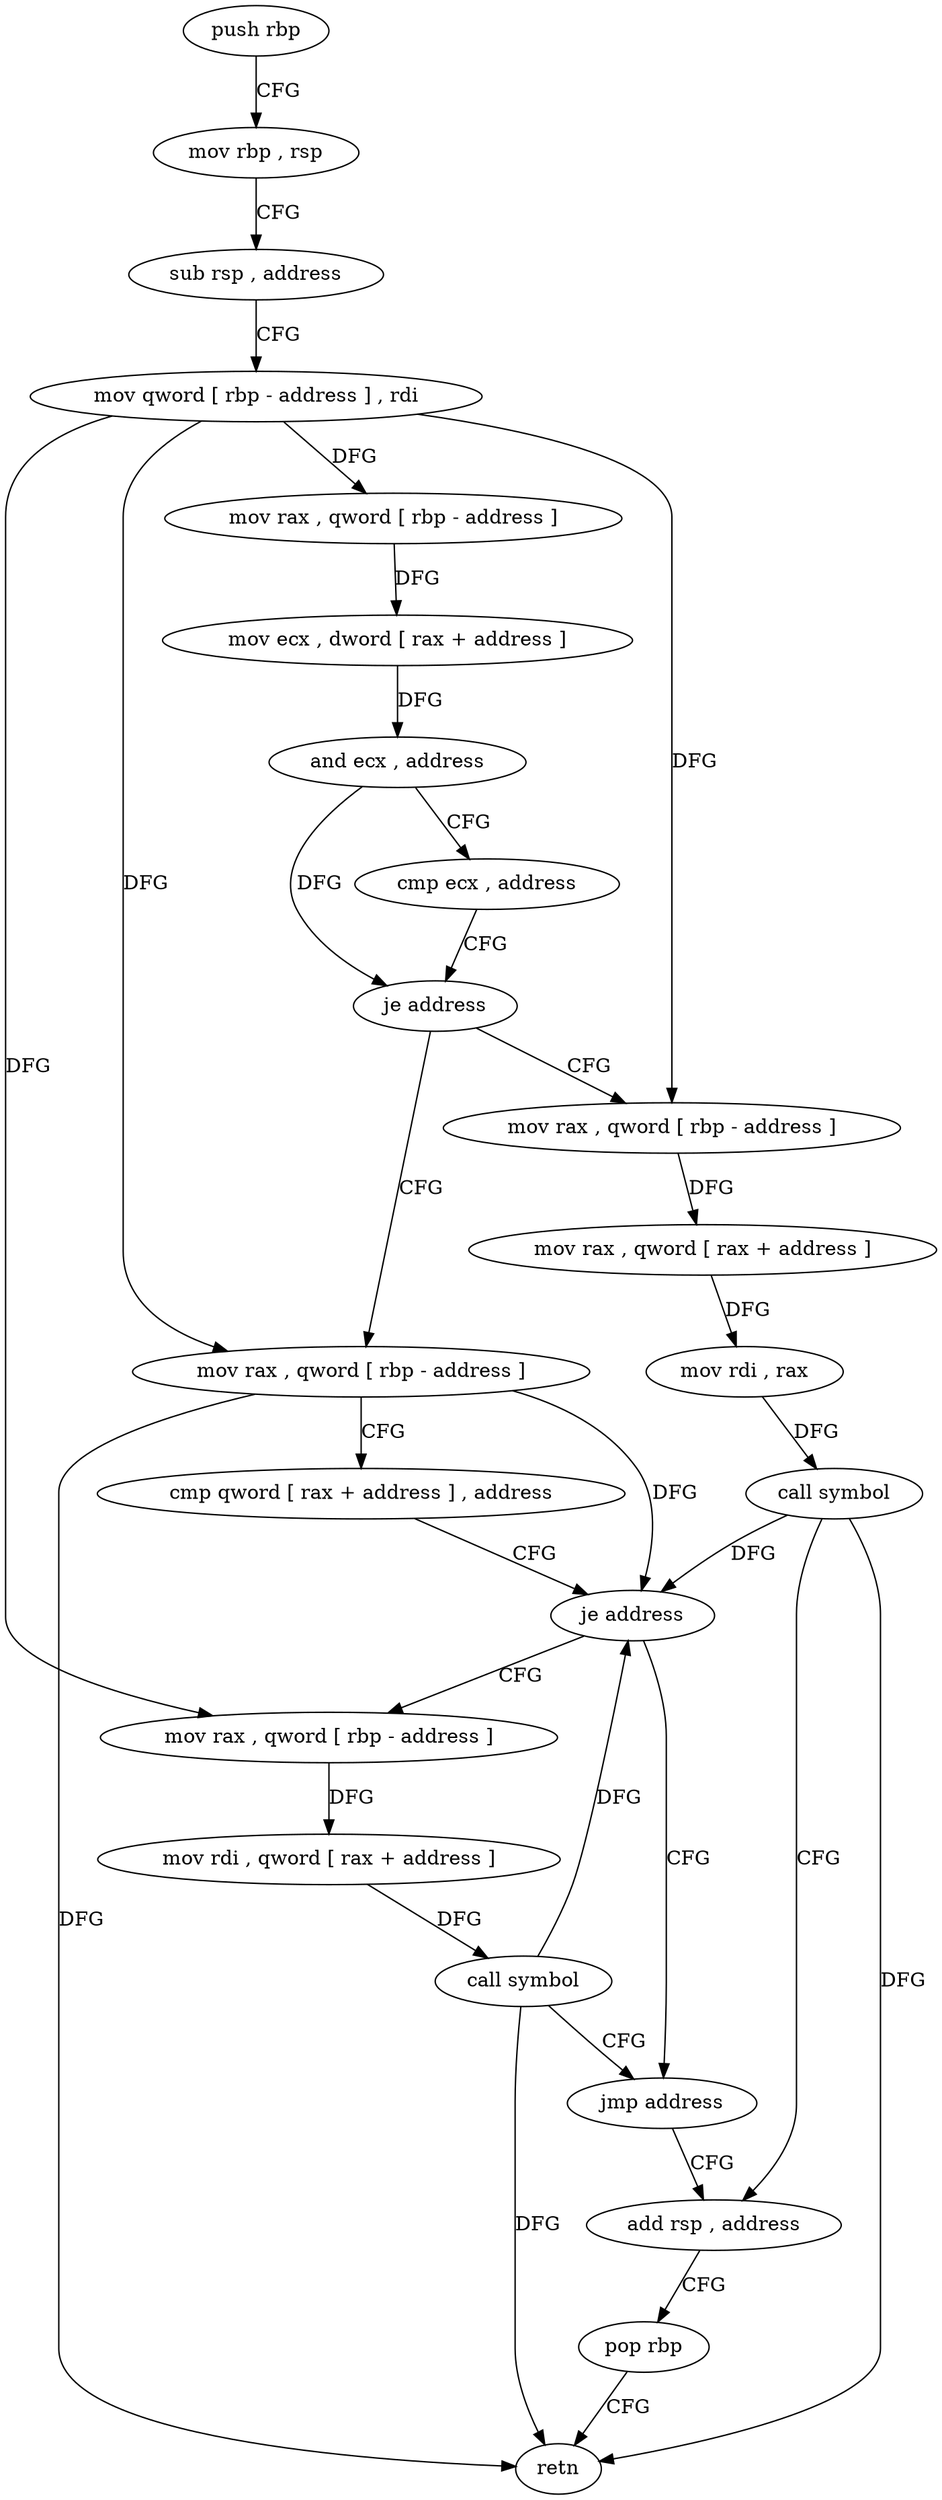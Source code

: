 digraph "func" {
"4215936" [label = "push rbp" ]
"4215937" [label = "mov rbp , rsp" ]
"4215940" [label = "sub rsp , address" ]
"4215944" [label = "mov qword [ rbp - address ] , rdi" ]
"4215948" [label = "mov rax , qword [ rbp - address ]" ]
"4215952" [label = "mov ecx , dword [ rax + address ]" ]
"4215955" [label = "and ecx , address" ]
"4215961" [label = "cmp ecx , address" ]
"4215964" [label = "je address" ]
"4216003" [label = "mov rax , qword [ rbp - address ]" ]
"4215970" [label = "mov rax , qword [ rbp - address ]" ]
"4216007" [label = "mov rax , qword [ rax + address ]" ]
"4216011" [label = "mov rdi , rax" ]
"4216014" [label = "call symbol" ]
"4216019" [label = "add rsp , address" ]
"4215974" [label = "cmp qword [ rax + address ] , address" ]
"4215979" [label = "je address" ]
"4215998" [label = "jmp address" ]
"4215985" [label = "mov rax , qword [ rbp - address ]" ]
"4215989" [label = "mov rdi , qword [ rax + address ]" ]
"4215993" [label = "call symbol" ]
"4216023" [label = "pop rbp" ]
"4216024" [label = "retn" ]
"4215936" -> "4215937" [ label = "CFG" ]
"4215937" -> "4215940" [ label = "CFG" ]
"4215940" -> "4215944" [ label = "CFG" ]
"4215944" -> "4215948" [ label = "DFG" ]
"4215944" -> "4216003" [ label = "DFG" ]
"4215944" -> "4215970" [ label = "DFG" ]
"4215944" -> "4215985" [ label = "DFG" ]
"4215948" -> "4215952" [ label = "DFG" ]
"4215952" -> "4215955" [ label = "DFG" ]
"4215955" -> "4215961" [ label = "CFG" ]
"4215955" -> "4215964" [ label = "DFG" ]
"4215961" -> "4215964" [ label = "CFG" ]
"4215964" -> "4216003" [ label = "CFG" ]
"4215964" -> "4215970" [ label = "CFG" ]
"4216003" -> "4216007" [ label = "DFG" ]
"4215970" -> "4215974" [ label = "CFG" ]
"4215970" -> "4215979" [ label = "DFG" ]
"4215970" -> "4216024" [ label = "DFG" ]
"4216007" -> "4216011" [ label = "DFG" ]
"4216011" -> "4216014" [ label = "DFG" ]
"4216014" -> "4216019" [ label = "CFG" ]
"4216014" -> "4215979" [ label = "DFG" ]
"4216014" -> "4216024" [ label = "DFG" ]
"4216019" -> "4216023" [ label = "CFG" ]
"4215974" -> "4215979" [ label = "CFG" ]
"4215979" -> "4215998" [ label = "CFG" ]
"4215979" -> "4215985" [ label = "CFG" ]
"4215998" -> "4216019" [ label = "CFG" ]
"4215985" -> "4215989" [ label = "DFG" ]
"4215989" -> "4215993" [ label = "DFG" ]
"4215993" -> "4215998" [ label = "CFG" ]
"4215993" -> "4215979" [ label = "DFG" ]
"4215993" -> "4216024" [ label = "DFG" ]
"4216023" -> "4216024" [ label = "CFG" ]
}
